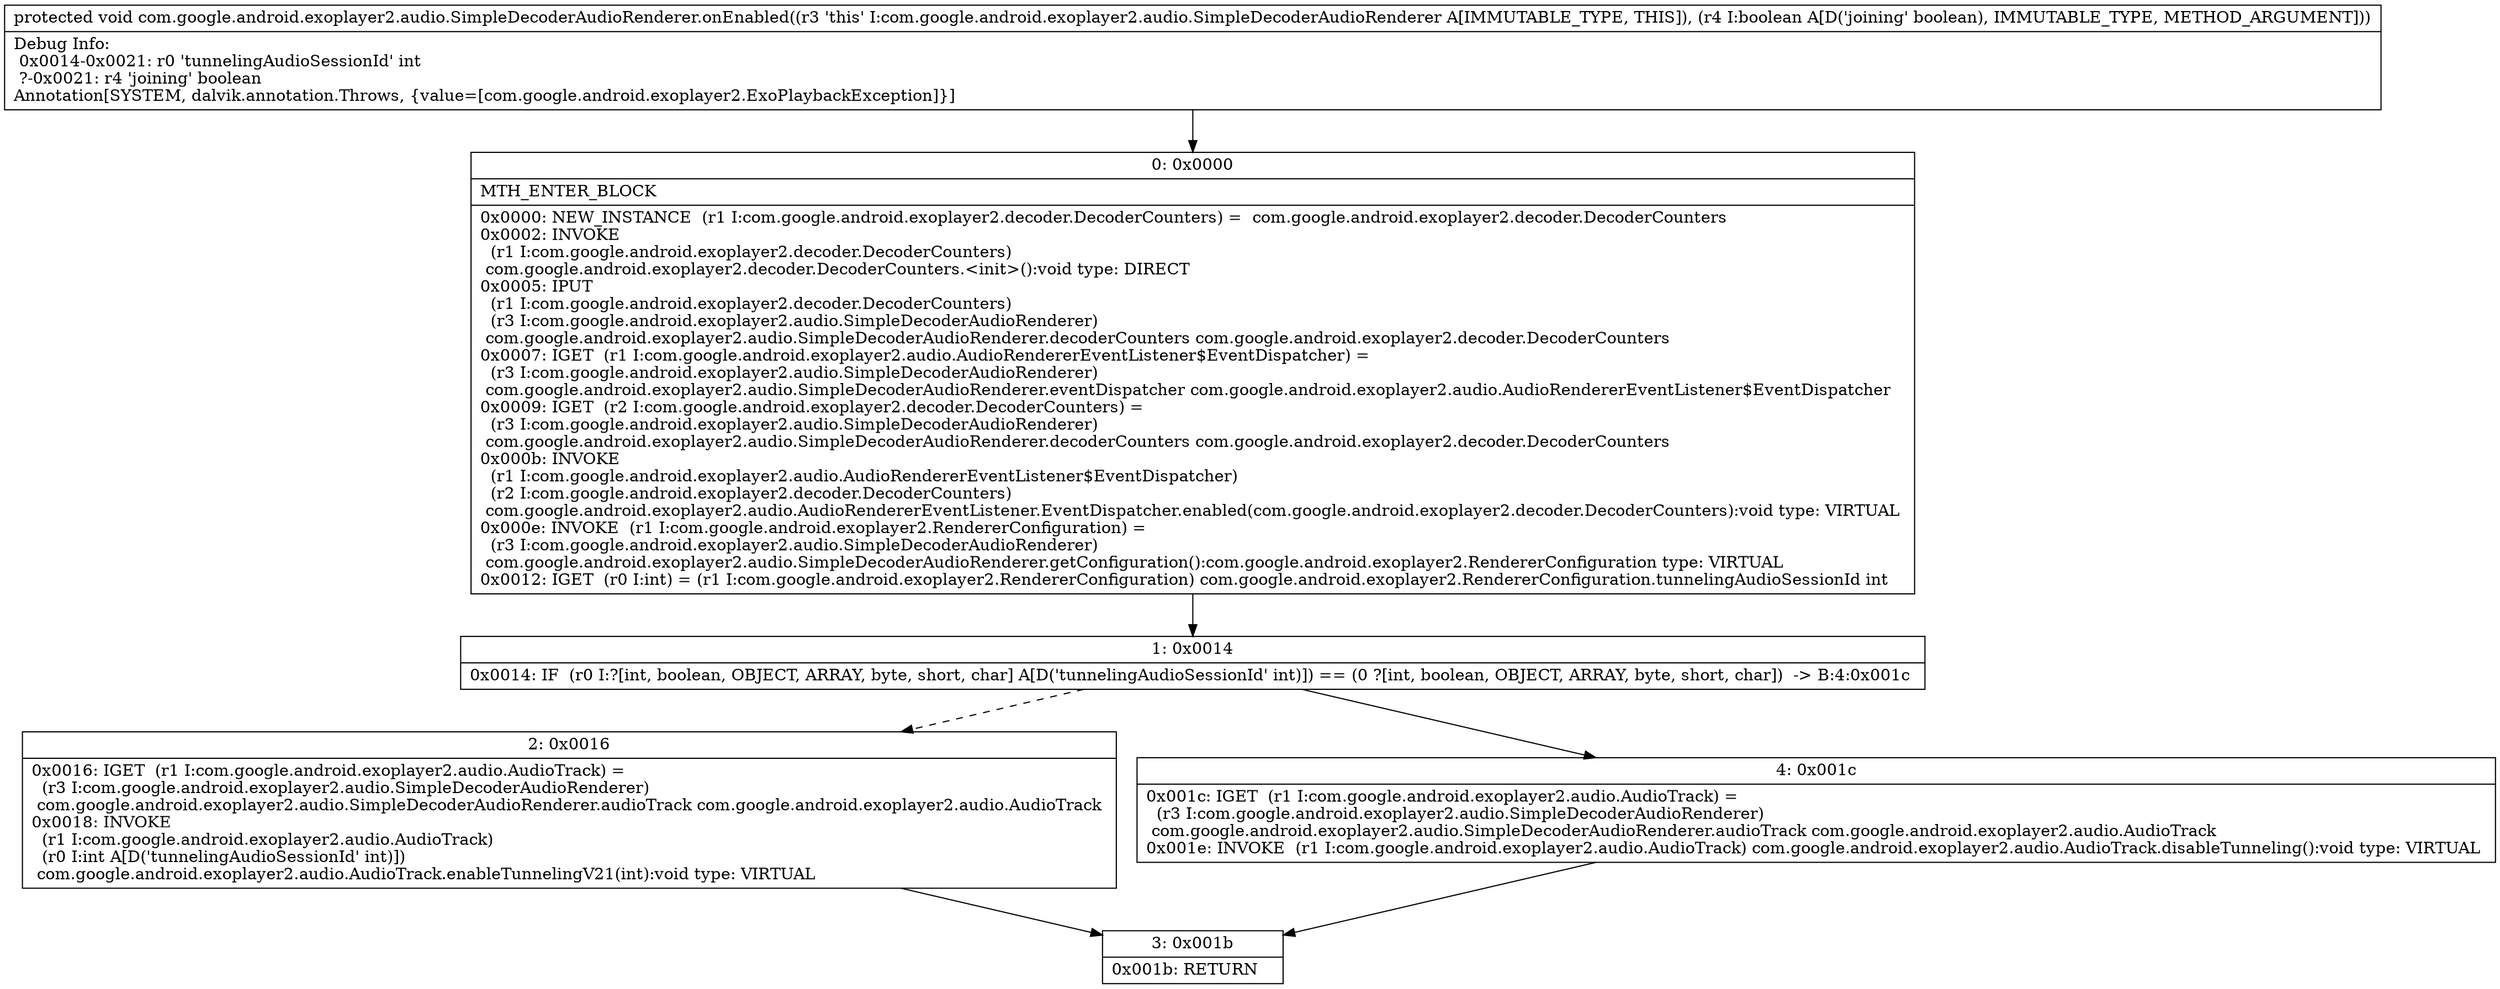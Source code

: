 digraph "CFG forcom.google.android.exoplayer2.audio.SimpleDecoderAudioRenderer.onEnabled(Z)V" {
Node_0 [shape=record,label="{0\:\ 0x0000|MTH_ENTER_BLOCK\l|0x0000: NEW_INSTANCE  (r1 I:com.google.android.exoplayer2.decoder.DecoderCounters) =  com.google.android.exoplayer2.decoder.DecoderCounters \l0x0002: INVOKE  \l  (r1 I:com.google.android.exoplayer2.decoder.DecoderCounters)\l com.google.android.exoplayer2.decoder.DecoderCounters.\<init\>():void type: DIRECT \l0x0005: IPUT  \l  (r1 I:com.google.android.exoplayer2.decoder.DecoderCounters)\l  (r3 I:com.google.android.exoplayer2.audio.SimpleDecoderAudioRenderer)\l com.google.android.exoplayer2.audio.SimpleDecoderAudioRenderer.decoderCounters com.google.android.exoplayer2.decoder.DecoderCounters \l0x0007: IGET  (r1 I:com.google.android.exoplayer2.audio.AudioRendererEventListener$EventDispatcher) = \l  (r3 I:com.google.android.exoplayer2.audio.SimpleDecoderAudioRenderer)\l com.google.android.exoplayer2.audio.SimpleDecoderAudioRenderer.eventDispatcher com.google.android.exoplayer2.audio.AudioRendererEventListener$EventDispatcher \l0x0009: IGET  (r2 I:com.google.android.exoplayer2.decoder.DecoderCounters) = \l  (r3 I:com.google.android.exoplayer2.audio.SimpleDecoderAudioRenderer)\l com.google.android.exoplayer2.audio.SimpleDecoderAudioRenderer.decoderCounters com.google.android.exoplayer2.decoder.DecoderCounters \l0x000b: INVOKE  \l  (r1 I:com.google.android.exoplayer2.audio.AudioRendererEventListener$EventDispatcher)\l  (r2 I:com.google.android.exoplayer2.decoder.DecoderCounters)\l com.google.android.exoplayer2.audio.AudioRendererEventListener.EventDispatcher.enabled(com.google.android.exoplayer2.decoder.DecoderCounters):void type: VIRTUAL \l0x000e: INVOKE  (r1 I:com.google.android.exoplayer2.RendererConfiguration) = \l  (r3 I:com.google.android.exoplayer2.audio.SimpleDecoderAudioRenderer)\l com.google.android.exoplayer2.audio.SimpleDecoderAudioRenderer.getConfiguration():com.google.android.exoplayer2.RendererConfiguration type: VIRTUAL \l0x0012: IGET  (r0 I:int) = (r1 I:com.google.android.exoplayer2.RendererConfiguration) com.google.android.exoplayer2.RendererConfiguration.tunnelingAudioSessionId int \l}"];
Node_1 [shape=record,label="{1\:\ 0x0014|0x0014: IF  (r0 I:?[int, boolean, OBJECT, ARRAY, byte, short, char] A[D('tunnelingAudioSessionId' int)]) == (0 ?[int, boolean, OBJECT, ARRAY, byte, short, char])  \-\> B:4:0x001c \l}"];
Node_2 [shape=record,label="{2\:\ 0x0016|0x0016: IGET  (r1 I:com.google.android.exoplayer2.audio.AudioTrack) = \l  (r3 I:com.google.android.exoplayer2.audio.SimpleDecoderAudioRenderer)\l com.google.android.exoplayer2.audio.SimpleDecoderAudioRenderer.audioTrack com.google.android.exoplayer2.audio.AudioTrack \l0x0018: INVOKE  \l  (r1 I:com.google.android.exoplayer2.audio.AudioTrack)\l  (r0 I:int A[D('tunnelingAudioSessionId' int)])\l com.google.android.exoplayer2.audio.AudioTrack.enableTunnelingV21(int):void type: VIRTUAL \l}"];
Node_3 [shape=record,label="{3\:\ 0x001b|0x001b: RETURN   \l}"];
Node_4 [shape=record,label="{4\:\ 0x001c|0x001c: IGET  (r1 I:com.google.android.exoplayer2.audio.AudioTrack) = \l  (r3 I:com.google.android.exoplayer2.audio.SimpleDecoderAudioRenderer)\l com.google.android.exoplayer2.audio.SimpleDecoderAudioRenderer.audioTrack com.google.android.exoplayer2.audio.AudioTrack \l0x001e: INVOKE  (r1 I:com.google.android.exoplayer2.audio.AudioTrack) com.google.android.exoplayer2.audio.AudioTrack.disableTunneling():void type: VIRTUAL \l}"];
MethodNode[shape=record,label="{protected void com.google.android.exoplayer2.audio.SimpleDecoderAudioRenderer.onEnabled((r3 'this' I:com.google.android.exoplayer2.audio.SimpleDecoderAudioRenderer A[IMMUTABLE_TYPE, THIS]), (r4 I:boolean A[D('joining' boolean), IMMUTABLE_TYPE, METHOD_ARGUMENT]))  | Debug Info:\l  0x0014\-0x0021: r0 'tunnelingAudioSessionId' int\l  ?\-0x0021: r4 'joining' boolean\lAnnotation[SYSTEM, dalvik.annotation.Throws, \{value=[com.google.android.exoplayer2.ExoPlaybackException]\}]\l}"];
MethodNode -> Node_0;
Node_0 -> Node_1;
Node_1 -> Node_2[style=dashed];
Node_1 -> Node_4;
Node_2 -> Node_3;
Node_4 -> Node_3;
}

